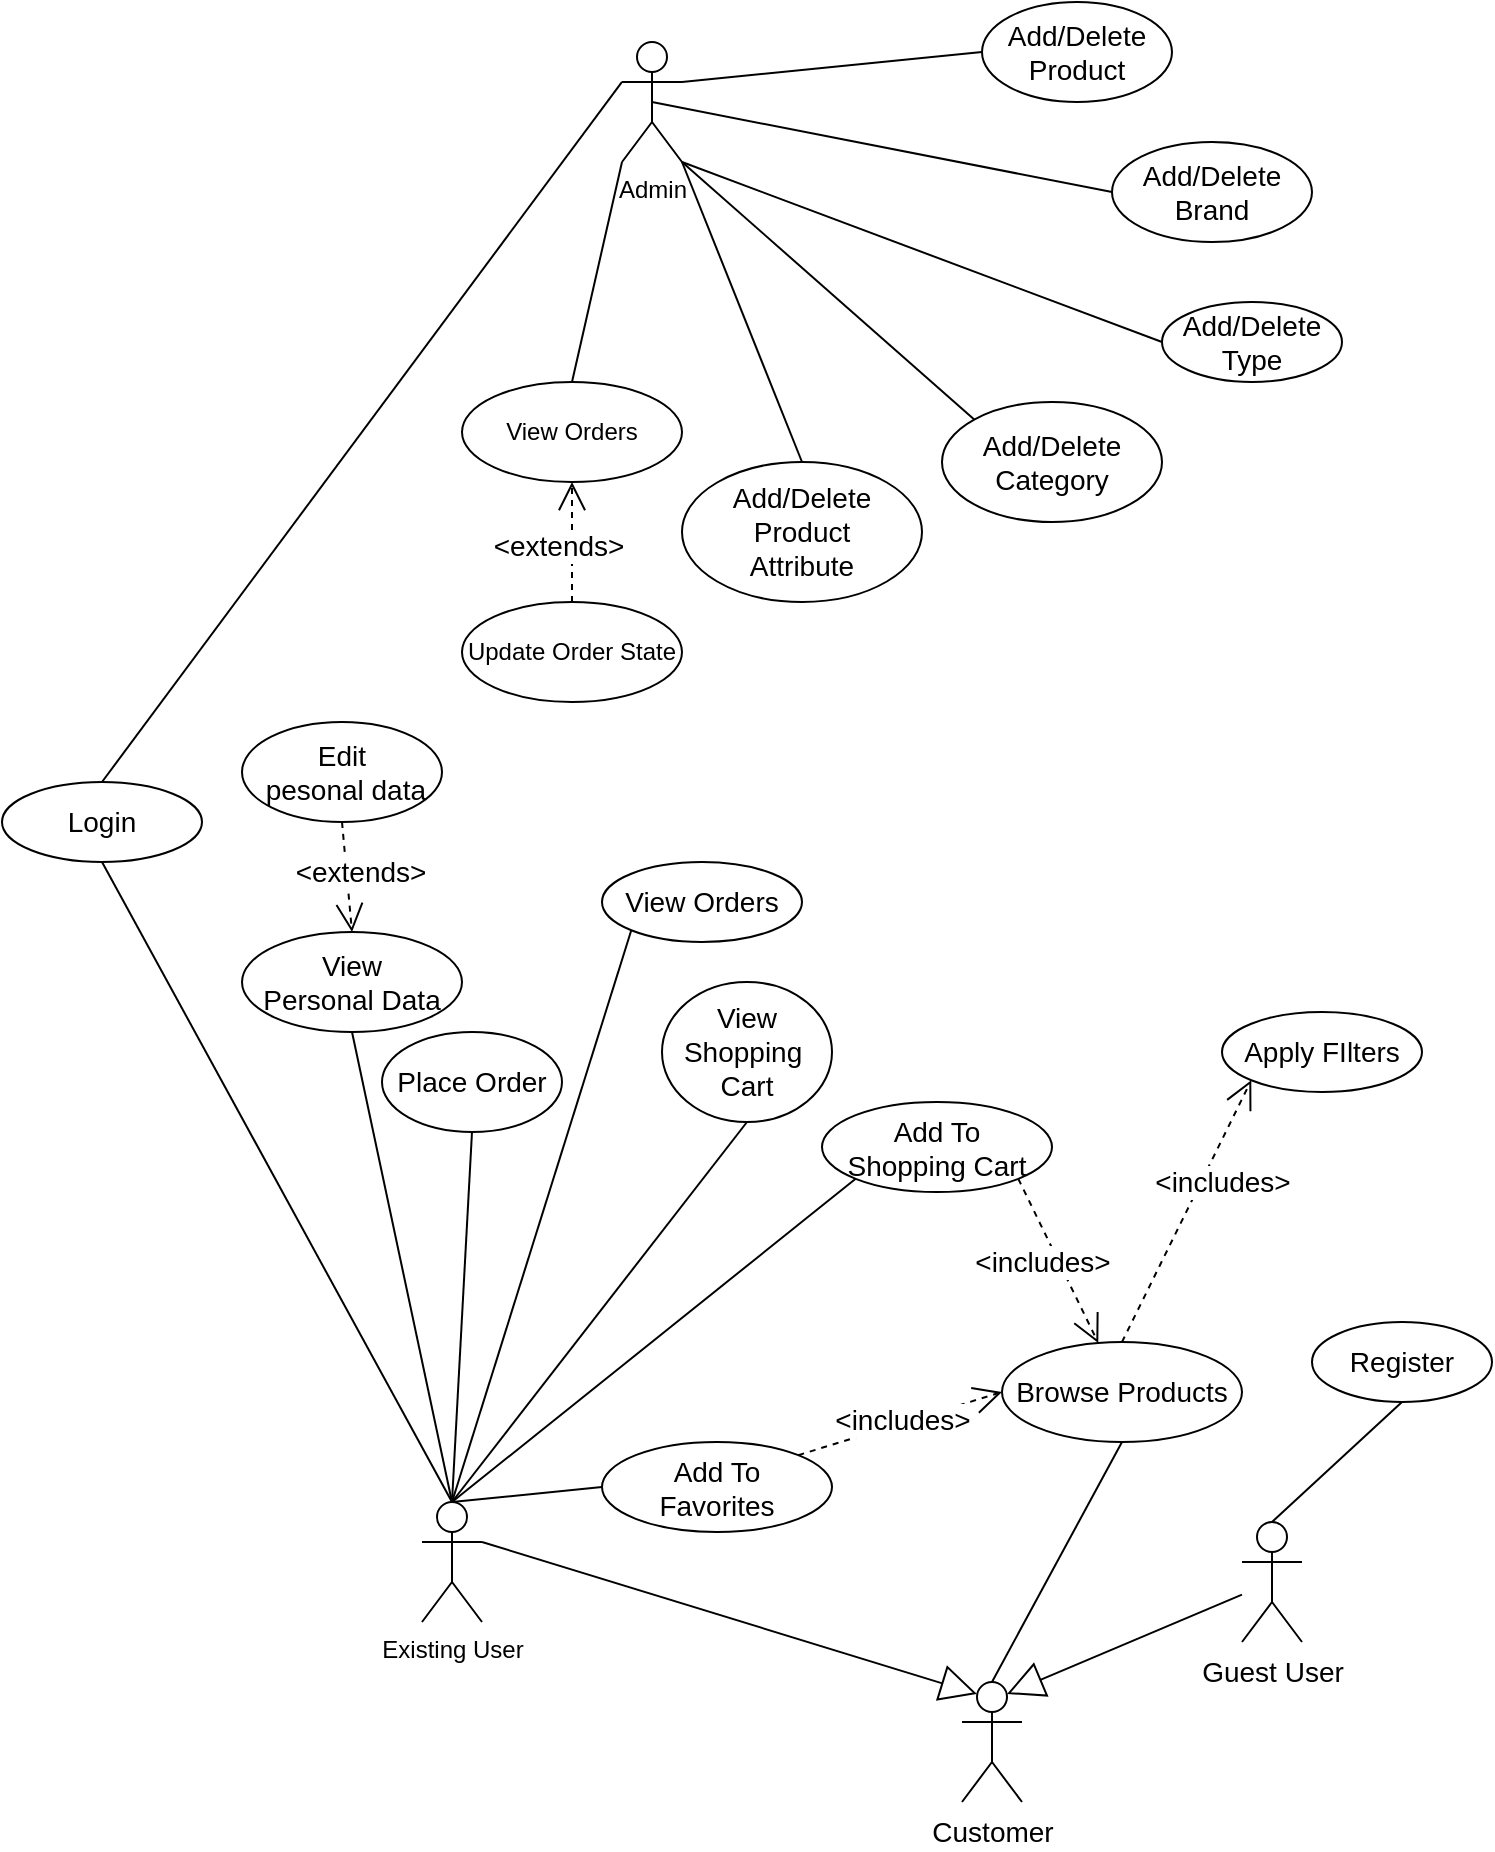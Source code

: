 <mxfile version="20.8.16" type="device"><diagram name="Page-1" id="NyE9kDQV2upqEJ7us5eI"><mxGraphModel dx="1036" dy="614" grid="1" gridSize="10" guides="1" tooltips="1" connect="1" arrows="1" fold="1" page="1" pageScale="1" pageWidth="850" pageHeight="1100" math="0" shadow="0"><root><mxCell id="0"/><mxCell id="1" parent="0"/><mxCell id="W94CLhfn8R39FI1Z-DHx-1" value="Admin" style="shape=umlActor;verticalLabelPosition=bottom;verticalAlign=top;html=1;outlineConnect=0;" parent="1" vertex="1"><mxGeometry x="320" y="180" width="30" height="60" as="geometry"/></mxCell><mxCell id="W94CLhfn8R39FI1Z-DHx-4" value="Existing User" style="shape=umlActor;verticalLabelPosition=bottom;verticalAlign=top;html=1;outlineConnect=0;" parent="1" vertex="1"><mxGeometry x="220" y="910" width="30" height="60" as="geometry"/></mxCell><mxCell id="W94CLhfn8R39FI1Z-DHx-5" value="&lt;font style=&quot;font-size: 14px;&quot;&gt;Login&lt;/font&gt;" style="ellipse;whiteSpace=wrap;html=1;" parent="1" vertex="1"><mxGeometry x="10" y="550" width="100" height="40" as="geometry"/></mxCell><mxCell id="W94CLhfn8R39FI1Z-DHx-7" value="" style="endArrow=none;html=1;rounded=0;exitX=0.5;exitY=0;exitDx=0;exitDy=0;exitPerimeter=0;entryX=0.5;entryY=1;entryDx=0;entryDy=0;" parent="1" source="W94CLhfn8R39FI1Z-DHx-4" target="W94CLhfn8R39FI1Z-DHx-5" edge="1"><mxGeometry width="50" height="50" relative="1" as="geometry"><mxPoint x="120" y="620" as="sourcePoint"/><mxPoint x="170" y="570" as="targetPoint"/></mxGeometry></mxCell><mxCell id="W94CLhfn8R39FI1Z-DHx-8" value="" style="endArrow=none;html=1;rounded=0;exitX=0.5;exitY=0;exitDx=0;exitDy=0;entryX=0;entryY=0.333;entryDx=0;entryDy=0;entryPerimeter=0;" parent="1" source="W94CLhfn8R39FI1Z-DHx-5" target="W94CLhfn8R39FI1Z-DHx-1" edge="1"><mxGeometry width="50" height="50" relative="1" as="geometry"><mxPoint x="130" y="280" as="sourcePoint"/><mxPoint x="180" y="230" as="targetPoint"/></mxGeometry></mxCell><mxCell id="W94CLhfn8R39FI1Z-DHx-9" value="&lt;font style=&quot;font-size: 14px;&quot;&gt;Register&lt;/font&gt;" style="ellipse;whiteSpace=wrap;html=1;" parent="1" vertex="1"><mxGeometry x="665" y="820" width="90" height="40" as="geometry"/></mxCell><mxCell id="W94CLhfn8R39FI1Z-DHx-10" value="" style="endArrow=none;html=1;rounded=0;exitX=0.5;exitY=0;exitDx=0;exitDy=0;exitPerimeter=0;entryX=0.5;entryY=1;entryDx=0;entryDy=0;" parent="1" source="W94CLhfn8R39FI1Z-DHx-50" target="W94CLhfn8R39FI1Z-DHx-9" edge="1"><mxGeometry width="50" height="50" relative="1" as="geometry"><mxPoint x="110" y="910" as="sourcePoint"/><mxPoint x="160" y="860" as="targetPoint"/></mxGeometry></mxCell><mxCell id="W94CLhfn8R39FI1Z-DHx-11" value="&lt;font style=&quot;font-size: 14px;&quot;&gt;View &lt;br&gt;Personal Data&lt;/font&gt;" style="ellipse;whiteSpace=wrap;html=1;" parent="1" vertex="1"><mxGeometry x="130" y="625" width="110" height="50" as="geometry"/></mxCell><mxCell id="W94CLhfn8R39FI1Z-DHx-12" value="" style="endArrow=none;html=1;rounded=0;exitX=0.5;exitY=0;exitDx=0;exitDy=0;exitPerimeter=0;entryX=0.5;entryY=1;entryDx=0;entryDy=0;" parent="1" source="W94CLhfn8R39FI1Z-DHx-4" target="W94CLhfn8R39FI1Z-DHx-11" edge="1"><mxGeometry width="50" height="50" relative="1" as="geometry"><mxPoint x="460" y="870" as="sourcePoint"/><mxPoint x="510" y="820" as="targetPoint"/></mxGeometry></mxCell><mxCell id="W94CLhfn8R39FI1Z-DHx-16" value="&lt;font style=&quot;font-size: 14px;&quot;&gt;Edit&lt;br&gt;&amp;nbsp;pesonal data&lt;/font&gt;" style="ellipse;whiteSpace=wrap;html=1;" parent="1" vertex="1"><mxGeometry x="130" y="520" width="100" height="50" as="geometry"/></mxCell><mxCell id="W94CLhfn8R39FI1Z-DHx-19" value="&amp;lt;extends&amp;gt;" style="endArrow=open;endSize=12;dashed=1;html=1;rounded=0;fontSize=14;exitX=0.5;exitY=1;exitDx=0;exitDy=0;entryX=0.5;entryY=0;entryDx=0;entryDy=0;" parent="1" source="W94CLhfn8R39FI1Z-DHx-16" target="W94CLhfn8R39FI1Z-DHx-11" edge="1"><mxGeometry x="-0.065" y="7" width="160" relative="1" as="geometry"><mxPoint x="290" y="600" as="sourcePoint"/><mxPoint x="220" y="620" as="targetPoint"/><mxPoint as="offset"/></mxGeometry></mxCell><mxCell id="W94CLhfn8R39FI1Z-DHx-20" value="View&lt;br&gt;Shopping&amp;nbsp;&lt;br&gt;Cart" style="ellipse;whiteSpace=wrap;html=1;fontSize=14;" parent="1" vertex="1"><mxGeometry x="340" y="650" width="85" height="70" as="geometry"/></mxCell><mxCell id="W94CLhfn8R39FI1Z-DHx-21" value="" style="endArrow=none;html=1;rounded=0;fontSize=14;exitX=0.5;exitY=0;exitDx=0;exitDy=0;exitPerimeter=0;entryX=0.5;entryY=1;entryDx=0;entryDy=0;" parent="1" source="W94CLhfn8R39FI1Z-DHx-4" target="W94CLhfn8R39FI1Z-DHx-20" edge="1"><mxGeometry width="50" height="50" relative="1" as="geometry"><mxPoint x="430" y="820" as="sourcePoint"/><mxPoint x="480" y="770" as="targetPoint"/></mxGeometry></mxCell><mxCell id="W94CLhfn8R39FI1Z-DHx-22" value="Apply FIlters" style="ellipse;whiteSpace=wrap;html=1;fontSize=14;" parent="1" vertex="1"><mxGeometry x="620" y="665" width="100" height="40" as="geometry"/></mxCell><mxCell id="W94CLhfn8R39FI1Z-DHx-24" value="Browse Products" style="ellipse;whiteSpace=wrap;html=1;fontSize=14;" parent="1" vertex="1"><mxGeometry x="510" y="830" width="120" height="50" as="geometry"/></mxCell><mxCell id="W94CLhfn8R39FI1Z-DHx-45" value="&amp;lt;includes&amp;gt;" style="endArrow=open;endSize=12;dashed=1;html=1;rounded=0;fontSize=14;exitX=0.5;exitY=0;exitDx=0;exitDy=0;entryX=0;entryY=1;entryDx=0;entryDy=0;" parent="1" source="W94CLhfn8R39FI1Z-DHx-24" target="W94CLhfn8R39FI1Z-DHx-22" edge="1"><mxGeometry x="0.286" y="-9" width="160" relative="1" as="geometry"><mxPoint x="510" y="640" as="sourcePoint"/><mxPoint x="550" y="700" as="targetPoint"/><mxPoint as="offset"/></mxGeometry></mxCell><mxCell id="W94CLhfn8R39FI1Z-DHx-47" value="Add/Delete Product" style="ellipse;whiteSpace=wrap;html=1;fontSize=14;" parent="1" vertex="1"><mxGeometry x="500" y="160" width="95" height="50" as="geometry"/></mxCell><mxCell id="W94CLhfn8R39FI1Z-DHx-48" value="" style="endArrow=none;html=1;rounded=0;fontSize=14;entryX=1;entryY=0.333;entryDx=0;entryDy=0;entryPerimeter=0;exitX=0;exitY=0.5;exitDx=0;exitDy=0;" parent="1" source="W94CLhfn8R39FI1Z-DHx-47" target="W94CLhfn8R39FI1Z-DHx-1" edge="1"><mxGeometry width="50" height="50" relative="1" as="geometry"><mxPoint x="350" y="410" as="sourcePoint"/><mxPoint x="400" y="360" as="targetPoint"/></mxGeometry></mxCell><mxCell id="W94CLhfn8R39FI1Z-DHx-49" value="Customer" style="shape=umlActor;verticalLabelPosition=bottom;verticalAlign=top;html=1;outlineConnect=0;fontSize=14;" parent="1" vertex="1"><mxGeometry x="490" y="1000" width="30" height="60" as="geometry"/></mxCell><mxCell id="W94CLhfn8R39FI1Z-DHx-50" value="Guest User" style="shape=umlActor;verticalLabelPosition=bottom;verticalAlign=top;html=1;outlineConnect=0;fontSize=14;" parent="1" vertex="1"><mxGeometry x="630" y="920" width="30" height="60" as="geometry"/></mxCell><mxCell id="W94CLhfn8R39FI1Z-DHx-57" value="Add To &lt;br&gt;Shopping Cart" style="ellipse;whiteSpace=wrap;html=1;fontSize=14;" parent="1" vertex="1"><mxGeometry x="420" y="710" width="115" height="45" as="geometry"/></mxCell><mxCell id="W94CLhfn8R39FI1Z-DHx-59" value="Place Order" style="ellipse;whiteSpace=wrap;html=1;fontSize=14;" parent="1" vertex="1"><mxGeometry x="200" y="675" width="90" height="50" as="geometry"/></mxCell><mxCell id="W94CLhfn8R39FI1Z-DHx-61" value="" style="endArrow=none;html=1;rounded=0;fontSize=14;exitX=0.5;exitY=0;exitDx=0;exitDy=0;exitPerimeter=0;entryX=0.5;entryY=1;entryDx=0;entryDy=0;" parent="1" source="W94CLhfn8R39FI1Z-DHx-4" target="W94CLhfn8R39FI1Z-DHx-59" edge="1"><mxGeometry width="50" height="50" relative="1" as="geometry"><mxPoint x="260" y="770" as="sourcePoint"/><mxPoint x="310" y="720" as="targetPoint"/></mxGeometry></mxCell><mxCell id="W94CLhfn8R39FI1Z-DHx-62" value="View Orders" style="ellipse;whiteSpace=wrap;html=1;fontSize=14;" parent="1" vertex="1"><mxGeometry x="310" y="590" width="100" height="40" as="geometry"/></mxCell><mxCell id="W94CLhfn8R39FI1Z-DHx-63" value="" style="endArrow=none;html=1;rounded=0;fontSize=14;exitX=0.5;exitY=0;exitDx=0;exitDy=0;exitPerimeter=0;entryX=0;entryY=1;entryDx=0;entryDy=0;" parent="1" source="W94CLhfn8R39FI1Z-DHx-4" target="W94CLhfn8R39FI1Z-DHx-62" edge="1"><mxGeometry width="50" height="50" relative="1" as="geometry"><mxPoint x="270" y="630" as="sourcePoint"/><mxPoint x="320" y="580" as="targetPoint"/></mxGeometry></mxCell><mxCell id="W94CLhfn8R39FI1Z-DHx-64" value="Add/Delete Brand" style="ellipse;whiteSpace=wrap;html=1;fontSize=14;" parent="1" vertex="1"><mxGeometry x="565" y="230" width="100" height="50" as="geometry"/></mxCell><mxCell id="W94CLhfn8R39FI1Z-DHx-65" value="" style="endArrow=none;html=1;rounded=0;fontSize=14;exitX=0;exitY=0.5;exitDx=0;exitDy=0;entryX=0.5;entryY=0.5;entryDx=0;entryDy=0;entryPerimeter=0;" parent="1" source="W94CLhfn8R39FI1Z-DHx-64" target="W94CLhfn8R39FI1Z-DHx-1" edge="1"><mxGeometry width="50" height="50" relative="1" as="geometry"><mxPoint x="505" y="100" as="sourcePoint"/><mxPoint x="555" y="50" as="targetPoint"/></mxGeometry></mxCell><mxCell id="W94CLhfn8R39FI1Z-DHx-66" value="Add/Delete Type" style="ellipse;whiteSpace=wrap;html=1;fontSize=14;" parent="1" vertex="1"><mxGeometry x="590" y="310" width="90" height="40" as="geometry"/></mxCell><mxCell id="W94CLhfn8R39FI1Z-DHx-67" value="" style="endArrow=none;html=1;rounded=0;fontSize=14;exitX=0;exitY=0.5;exitDx=0;exitDy=0;entryX=1;entryY=1;entryDx=0;entryDy=0;entryPerimeter=0;" parent="1" source="W94CLhfn8R39FI1Z-DHx-66" target="W94CLhfn8R39FI1Z-DHx-1" edge="1"><mxGeometry width="50" height="50" relative="1" as="geometry"><mxPoint x="510" y="200" as="sourcePoint"/><mxPoint x="560" y="150" as="targetPoint"/></mxGeometry></mxCell><mxCell id="W94CLhfn8R39FI1Z-DHx-68" value="Add/Delete&lt;br&gt;Category" style="ellipse;whiteSpace=wrap;html=1;fontSize=14;" parent="1" vertex="1"><mxGeometry x="480" y="360" width="110" height="60" as="geometry"/></mxCell><mxCell id="W94CLhfn8R39FI1Z-DHx-69" value="Add/Delete&lt;br&gt;Product&lt;br&gt;Attribute" style="ellipse;whiteSpace=wrap;html=1;fontSize=14;" parent="1" vertex="1"><mxGeometry x="350" y="390" width="120" height="70" as="geometry"/></mxCell><mxCell id="W94CLhfn8R39FI1Z-DHx-70" value="" style="endArrow=none;html=1;rounded=0;fontSize=14;exitX=0.5;exitY=0;exitDx=0;exitDy=0;entryX=1;entryY=1;entryDx=0;entryDy=0;entryPerimeter=0;" parent="1" source="W94CLhfn8R39FI1Z-DHx-69" target="W94CLhfn8R39FI1Z-DHx-1" edge="1"><mxGeometry width="50" height="50" relative="1" as="geometry"><mxPoint x="380" y="190" as="sourcePoint"/><mxPoint x="430" y="140" as="targetPoint"/></mxGeometry></mxCell><mxCell id="W94CLhfn8R39FI1Z-DHx-71" value="" style="endArrow=none;html=1;rounded=0;fontSize=14;exitX=0;exitY=0;exitDx=0;exitDy=0;entryX=1;entryY=1;entryDx=0;entryDy=0;entryPerimeter=0;" parent="1" source="W94CLhfn8R39FI1Z-DHx-68" target="W94CLhfn8R39FI1Z-DHx-1" edge="1"><mxGeometry width="50" height="50" relative="1" as="geometry"><mxPoint x="500" y="400" as="sourcePoint"/><mxPoint x="430" y="70" as="targetPoint"/></mxGeometry></mxCell><mxCell id="CZQuNQ1l6jyktRhEyYrh-3" value="" style="endArrow=none;html=1;rounded=0;exitX=0.5;exitY=0;exitDx=0;exitDy=0;exitPerimeter=0;entryX=0;entryY=1;entryDx=0;entryDy=0;" parent="1" source="W94CLhfn8R39FI1Z-DHx-4" target="W94CLhfn8R39FI1Z-DHx-57" edge="1"><mxGeometry width="50" height="50" relative="1" as="geometry"><mxPoint x="320" y="880" as="sourcePoint"/><mxPoint x="370" y="830" as="targetPoint"/></mxGeometry></mxCell><mxCell id="8MGexBtSSdeSrTCfwlOQ-1" value="" style="endArrow=block;endSize=16;endFill=0;html=1;rounded=0;entryX=0.75;entryY=0.1;entryDx=0;entryDy=0;entryPerimeter=0;" parent="1" source="W94CLhfn8R39FI1Z-DHx-50" target="W94CLhfn8R39FI1Z-DHx-49" edge="1"><mxGeometry x="-0.115" y="3" width="160" relative="1" as="geometry"><mxPoint x="130" y="1030" as="sourcePoint"/><mxPoint x="290" y="1030" as="targetPoint"/><mxPoint as="offset"/></mxGeometry></mxCell><mxCell id="8MGexBtSSdeSrTCfwlOQ-2" value="" style="endArrow=block;endSize=16;endFill=0;html=1;rounded=0;entryX=0.25;entryY=0.1;entryDx=0;entryDy=0;entryPerimeter=0;exitX=1;exitY=0.333;exitDx=0;exitDy=0;exitPerimeter=0;" parent="1" source="W94CLhfn8R39FI1Z-DHx-4" target="W94CLhfn8R39FI1Z-DHx-49" edge="1"><mxGeometry x="-0.115" y="3" width="160" relative="1" as="geometry"><mxPoint x="442.5" y="910.003" as="sourcePoint"/><mxPoint x="260" y="961.75" as="targetPoint"/><mxPoint as="offset"/></mxGeometry></mxCell><mxCell id="8MGexBtSSdeSrTCfwlOQ-3" value="" style="endArrow=none;html=1;rounded=0;exitX=0.5;exitY=0;exitDx=0;exitDy=0;exitPerimeter=0;entryX=0.5;entryY=1;entryDx=0;entryDy=0;" parent="1" source="W94CLhfn8R39FI1Z-DHx-49" target="W94CLhfn8R39FI1Z-DHx-24" edge="1"><mxGeometry width="50" height="50" relative="1" as="geometry"><mxPoint x="335.22" y="941.7" as="sourcePoint"/><mxPoint x="484.783" y="830.0" as="targetPoint"/></mxGeometry></mxCell><mxCell id="8MGexBtSSdeSrTCfwlOQ-4" value="&amp;lt;includes&amp;gt;" style="endArrow=open;endSize=12;dashed=1;html=1;rounded=0;fontSize=14;exitX=1;exitY=1;exitDx=0;exitDy=0;" parent="1" source="W94CLhfn8R39FI1Z-DHx-57" target="W94CLhfn8R39FI1Z-DHx-24" edge="1"><mxGeometry x="-0.067" y="-8" width="160" relative="1" as="geometry"><mxPoint x="540" y="840" as="sourcePoint"/><mxPoint x="585.355" y="669.142" as="targetPoint"/><mxPoint as="offset"/></mxGeometry></mxCell><mxCell id="sBbUsJ2-irJp0rTLLbCW-1" value="Update Order State" style="ellipse;whiteSpace=wrap;html=1;" parent="1" vertex="1"><mxGeometry x="240" y="460" width="110" height="50" as="geometry"/></mxCell><mxCell id="sBbUsJ2-irJp0rTLLbCW-2" value="View Orders" style="ellipse;whiteSpace=wrap;html=1;" parent="1" vertex="1"><mxGeometry x="240" y="350" width="110" height="50" as="geometry"/></mxCell><mxCell id="e5G4r7SgyZccfIL1uApB-6" value="&amp;lt;extends&amp;gt;" style="endArrow=open;endSize=12;dashed=1;html=1;rounded=0;fontSize=14;exitX=0.5;exitY=0;exitDx=0;exitDy=0;entryX=0.5;entryY=1;entryDx=0;entryDy=0;" parent="1" source="sBbUsJ2-irJp0rTLLbCW-1" target="sBbUsJ2-irJp0rTLLbCW-2" edge="1"><mxGeometry x="-0.065" y="7" width="160" relative="1" as="geometry"><mxPoint x="420" y="457.5" as="sourcePoint"/><mxPoint x="425" y="512.5" as="targetPoint"/><mxPoint as="offset"/></mxGeometry></mxCell><mxCell id="e5G4r7SgyZccfIL1uApB-7" value="" style="endArrow=none;html=1;rounded=0;entryX=0;entryY=1;entryDx=0;entryDy=0;entryPerimeter=0;exitX=0.5;exitY=0;exitDx=0;exitDy=0;" parent="1" source="sBbUsJ2-irJp0rTLLbCW-2" target="W94CLhfn8R39FI1Z-DHx-1" edge="1"><mxGeometry width="50" height="50" relative="1" as="geometry"><mxPoint x="230" y="380" as="sourcePoint"/><mxPoint x="280" y="330" as="targetPoint"/></mxGeometry></mxCell><mxCell id="fV4dzYFF13pQgO1Q6eyF-1" value="Add To&lt;br&gt;Favorites" style="ellipse;whiteSpace=wrap;html=1;fontSize=14;" vertex="1" parent="1"><mxGeometry x="310" y="880" width="115" height="45" as="geometry"/></mxCell><mxCell id="fV4dzYFF13pQgO1Q6eyF-2" value="" style="endArrow=none;html=1;rounded=0;entryX=0;entryY=0.5;entryDx=0;entryDy=0;exitX=0.5;exitY=0;exitDx=0;exitDy=0;exitPerimeter=0;" edge="1" parent="1" source="W94CLhfn8R39FI1Z-DHx-4" target="fV4dzYFF13pQgO1Q6eyF-1"><mxGeometry width="50" height="50" relative="1" as="geometry"><mxPoint x="270" y="930" as="sourcePoint"/><mxPoint x="320" y="880" as="targetPoint"/></mxGeometry></mxCell><mxCell id="fV4dzYFF13pQgO1Q6eyF-3" value="&amp;lt;includes&amp;gt;" style="endArrow=open;endSize=12;dashed=1;html=1;rounded=0;fontSize=14;exitX=1;exitY=0;exitDx=0;exitDy=0;entryX=0;entryY=0.5;entryDx=0;entryDy=0;" edge="1" parent="1" source="fV4dzYFF13pQgO1Q6eyF-1" target="W94CLhfn8R39FI1Z-DHx-24"><mxGeometry x="0.019" y="1" width="160" relative="1" as="geometry"><mxPoint x="483.437" y="788.3" as="sourcePoint"/><mxPoint x="522.39" y="841.101" as="targetPoint"/><mxPoint as="offset"/></mxGeometry></mxCell></root></mxGraphModel></diagram></mxfile>